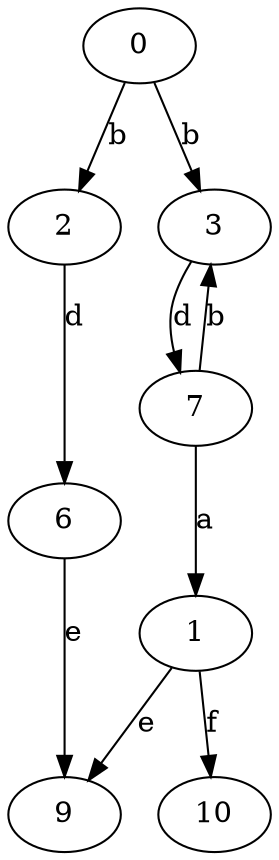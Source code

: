 strict digraph  {
0;
1;
2;
3;
6;
7;
9;
10;
0 -> 2  [label=b];
0 -> 3  [label=b];
1 -> 9  [label=e];
1 -> 10  [label=f];
2 -> 6  [label=d];
3 -> 7  [label=d];
6 -> 9  [label=e];
7 -> 1  [label=a];
7 -> 3  [label=b];
}
